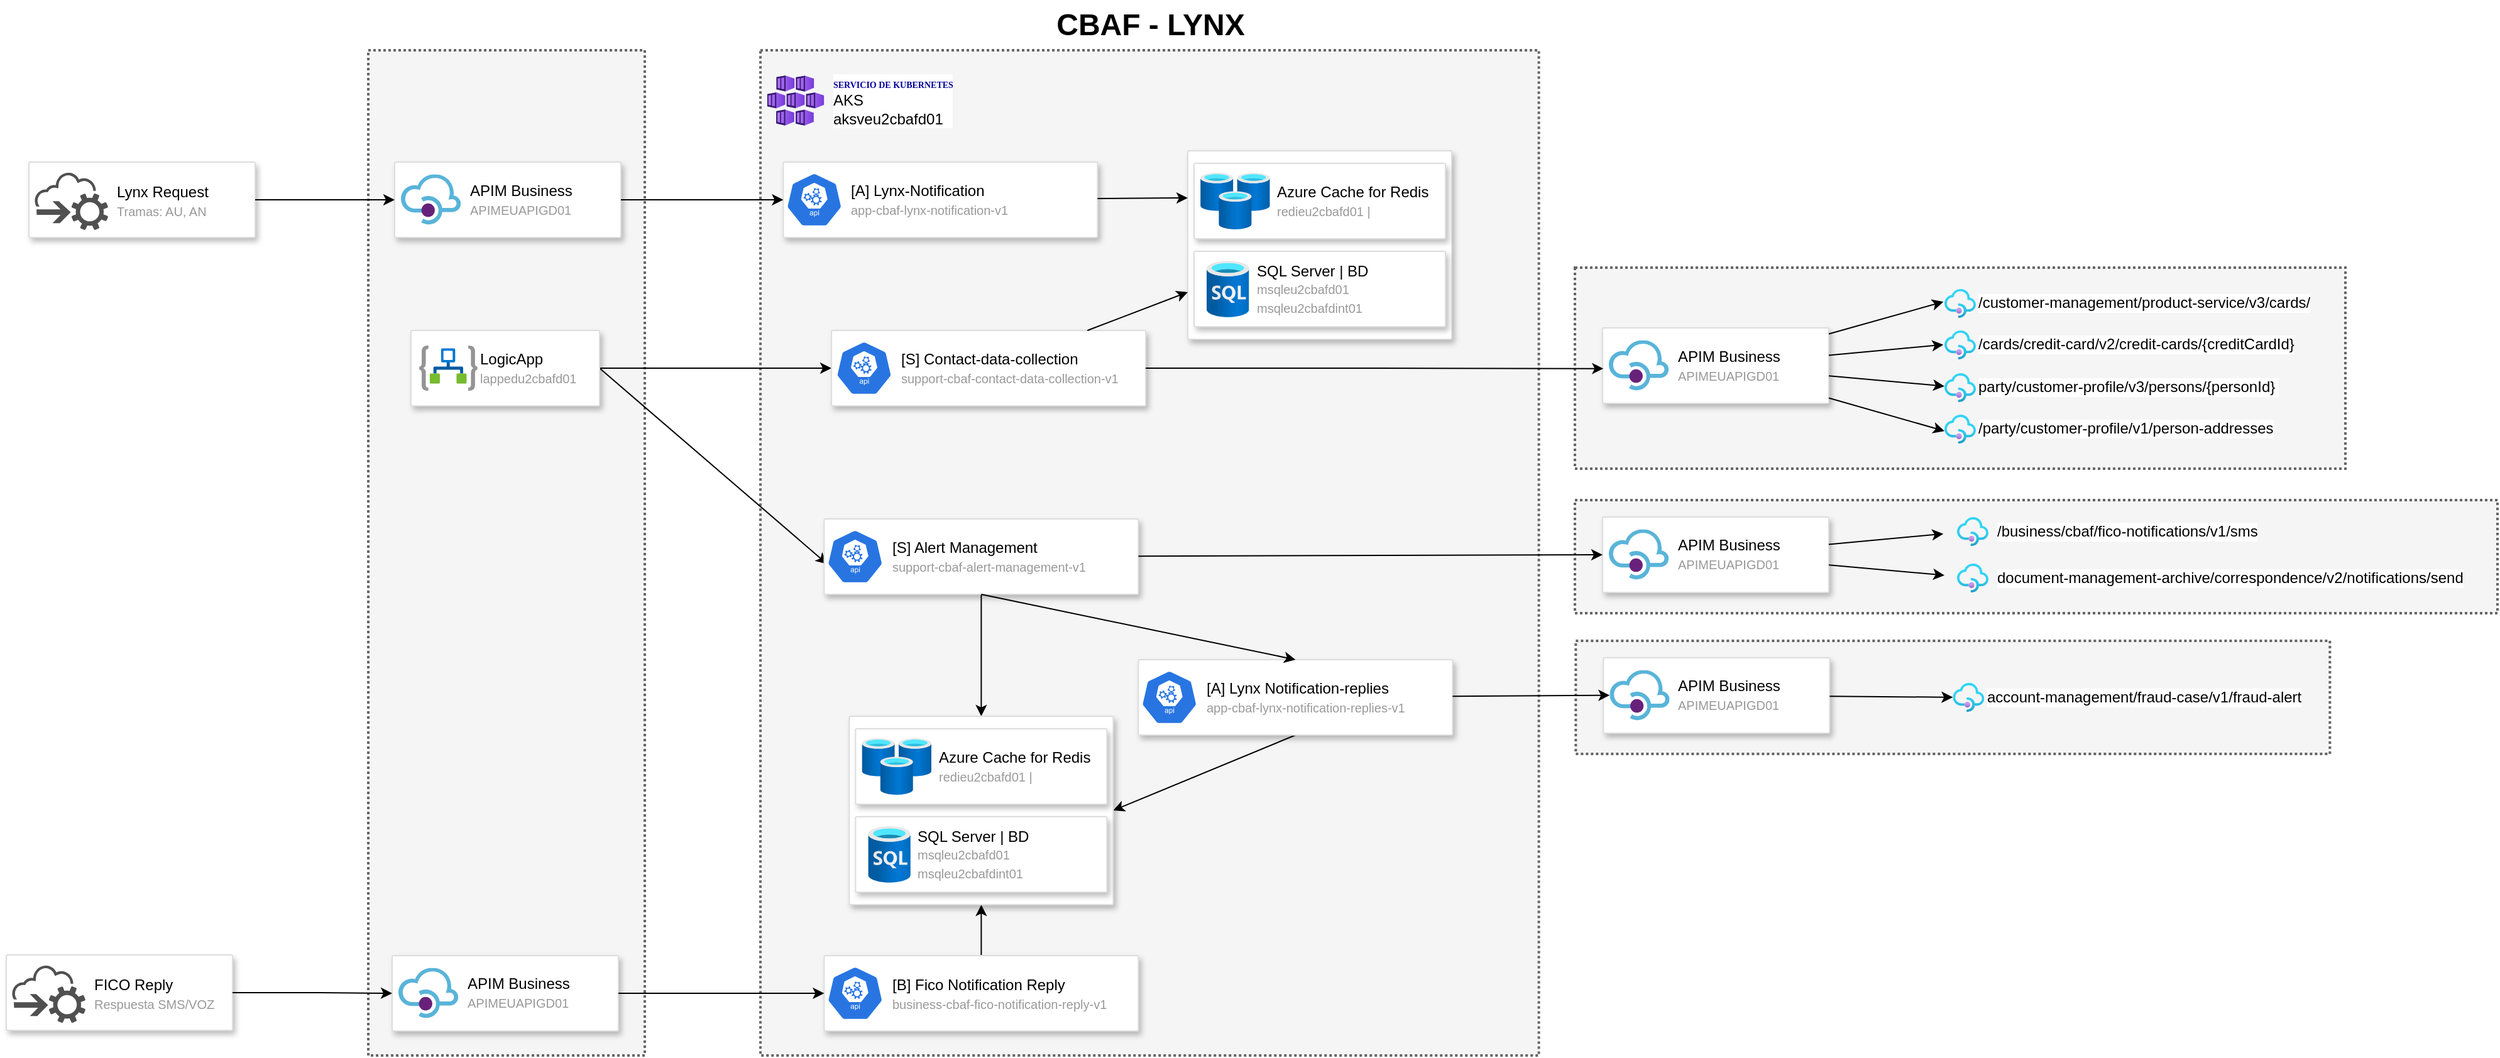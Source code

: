 <mxfile version="14.9.7" type="github">
  <diagram id="WI9T0HZ2pTsCkuznbFz-" name="Page-1">
    <mxGraphModel dx="2073" dy="1130" grid="1" gridSize="10" guides="1" tooltips="1" connect="1" arrows="1" fold="1" page="1" pageScale="1" pageWidth="1169" pageHeight="827" math="0" shadow="0">
      <root>
        <mxCell id="0" />
        <mxCell id="1" parent="0" />
        <mxCell id="G3yYhMuejMaAfneqyuiL-52" value="" style="rounded=0;arcSize=10;dashed=1;fillColor=#f5f5f5;dashPattern=1 1;strokeWidth=2;strokeColor=#666666;fontColor=#333333;" vertex="1" parent="1">
          <mxGeometry x="1248.69" y="560" width="600" height="90" as="geometry" />
        </mxCell>
        <mxCell id="G3yYhMuejMaAfneqyuiL-37" value="" style="rounded=0;arcSize=10;dashed=1;fillColor=#f5f5f5;dashPattern=1 1;strokeWidth=2;strokeColor=#666666;fontColor=#333333;" vertex="1" parent="1">
          <mxGeometry x="1248" y="448" width="734" height="90" as="geometry" />
        </mxCell>
        <mxCell id="G3yYhMuejMaAfneqyuiL-28" value="" style="rounded=0;arcSize=10;dashed=1;fillColor=#f5f5f5;dashPattern=1 1;strokeWidth=2;strokeColor=#666666;fontColor=#333333;" vertex="1" parent="1">
          <mxGeometry x="1248" y="263" width="613" height="160" as="geometry" />
        </mxCell>
        <mxCell id="HTBWJPI-Xw0OWPGAoJOs-42" value="" style="rounded=0;arcSize=10;dashed=1;fillColor=#f5f5f5;dashPattern=1 1;strokeWidth=2;strokeColor=#666666;fontColor=#333333;" parent="1" vertex="1">
          <mxGeometry x="600" y="90" width="619.31" height="800" as="geometry" />
        </mxCell>
        <mxCell id="VuLLu9dW_jVu6zIDgU6a-3" value="" style="rounded=0;arcSize=10;dashed=1;fillColor=#f5f5f5;dashPattern=1 1;strokeWidth=2;strokeColor=#666666;fontColor=#333333;" parent="1" vertex="1">
          <mxGeometry x="288" y="90" width="220" height="800" as="geometry" />
        </mxCell>
        <mxCell id="HTBWJPI-Xw0OWPGAoJOs-2" style="edgeStyle=orthogonalEdgeStyle;rounded=0;orthogonalLoop=1;jettySize=auto;html=1;entryX=0;entryY=0.5;entryDx=0;entryDy=0;" parent="1" source="cYQGMGTK55NSJaOS7iGO-19" target="cYQGMGTK55NSJaOS7iGO-5" edge="1">
          <mxGeometry relative="1" as="geometry">
            <mxPoint x="623" y="370.69" as="sourcePoint" />
            <mxPoint x="753.2" y="413.66" as="targetPoint" />
          </mxGeometry>
        </mxCell>
        <mxCell id="HTBWJPI-Xw0OWPGAoJOs-15" style="rounded=0;orthogonalLoop=1;jettySize=auto;html=1;entryX=0.005;entryY=0.63;entryDx=0;entryDy=0;entryPerimeter=0;exitX=1;exitY=0.5;exitDx=0;exitDy=0;" parent="1" source="cYQGMGTK55NSJaOS7iGO-19" target="cYQGMGTK55NSJaOS7iGO-9" edge="1">
          <mxGeometry relative="1" as="geometry">
            <mxPoint x="621" y="370.69" as="sourcePoint" />
            <mxPoint x="721" y="762" as="targetPoint" />
          </mxGeometry>
        </mxCell>
        <mxCell id="HTBWJPI-Xw0OWPGAoJOs-19" style="edgeStyle=none;rounded=0;orthogonalLoop=1;jettySize=auto;html=1;exitX=0.5;exitY=1;exitDx=0;exitDy=0;entryX=0.5;entryY=0;entryDx=0;entryDy=0;" parent="1" source="cYQGMGTK55NSJaOS7iGO-8" target="G3yYhMuejMaAfneqyuiL-63" edge="1">
          <mxGeometry relative="1" as="geometry">
            <mxPoint x="753.19" y="519" as="sourcePoint" />
            <mxPoint x="400" y="780.0" as="targetPoint" />
          </mxGeometry>
        </mxCell>
        <mxCell id="HTBWJPI-Xw0OWPGAoJOs-33" style="edgeStyle=none;rounded=0;jumpStyle=arc;orthogonalLoop=1;jettySize=auto;html=1;entryX=1;entryY=0.5;entryDx=0;entryDy=0;exitX=0.5;exitY=1;exitDx=0;exitDy=0;" parent="1" source="cYQGMGTK55NSJaOS7iGO-13" target="G3yYhMuejMaAfneqyuiL-63" edge="1">
          <mxGeometry relative="1" as="geometry">
            <mxPoint x="785.194" y="771" as="sourcePoint" />
            <mxPoint x="510" y="817.5" as="targetPoint" />
          </mxGeometry>
        </mxCell>
        <mxCell id="HTBWJPI-Xw0OWPGAoJOs-5" value="/customer-management/product-service/v3/cards/" style="aspect=fixed;html=1;points=[];align=left;image;fontSize=12;image=img/lib/azure2/app_services/API_Management_Services.svg;labelPosition=right;verticalLabelPosition=middle;verticalAlign=middle;" parent="1" vertex="1">
          <mxGeometry x="1542" y="279.92" width="25" height="23.07" as="geometry" />
        </mxCell>
        <mxCell id="HTBWJPI-Xw0OWPGAoJOs-6" value="/cards/credit-card/v2/credit-cards/{creditCardId}" style="aspect=fixed;html=1;points=[];align=left;image;fontSize=12;image=img/lib/azure2/app_services/API_Management_Services.svg;labelPosition=right;verticalLabelPosition=middle;verticalAlign=middle;" parent="1" vertex="1">
          <mxGeometry x="1542" y="312.92" width="25" height="23.07" as="geometry" />
        </mxCell>
        <mxCell id="HTBWJPI-Xw0OWPGAoJOs-7" value="party/customer-profile/v3/persons/{​​​​​personId}&amp;nbsp;" style="aspect=fixed;html=1;points=[];align=left;image;fontSize=12;image=img/lib/azure2/app_services/API_Management_Services.svg;labelPosition=right;verticalLabelPosition=middle;verticalAlign=middle;" parent="1" vertex="1">
          <mxGeometry x="1542" y="346.92" width="25" height="23.08" as="geometry" />
        </mxCell>
        <mxCell id="HTBWJPI-Xw0OWPGAoJOs-8" value="/party/customer-profile/v1/person-addresses" style="aspect=fixed;html=1;points=[];align=left;image;fontSize=12;image=img/lib/azure2/app_services/API_Management_Services.svg;labelPosition=right;verticalLabelPosition=middle;verticalAlign=middle;" parent="1" vertex="1">
          <mxGeometry x="1542" y="379.92" width="25" height="23.08" as="geometry" />
        </mxCell>
        <mxCell id="HTBWJPI-Xw0OWPGAoJOs-14" value="/business/cbaf/fico-notifications/v1/sms" style="aspect=fixed;html=1;points=[];align=left;image;fontSize=12;image=img/lib/azure2/app_services/API_Management_Services.svg;labelPosition=right;verticalLabelPosition=middle;verticalAlign=middle;spacingLeft=5;" parent="1" vertex="1">
          <mxGeometry x="1552" y="461.5" width="25" height="23.08" as="geometry" />
        </mxCell>
        <mxCell id="HTBWJPI-Xw0OWPGAoJOs-16" value="document-management-archive/correspondence/v2/notifications/send" style="aspect=fixed;html=1;points=[];align=left;image;fontSize=12;image=img/lib/azure2/app_services/API_Management_Services.svg;labelPosition=right;verticalLabelPosition=middle;verticalAlign=middle;spacingLeft=5;" parent="1" vertex="1">
          <mxGeometry x="1552" y="498.42" width="25" height="23.08" as="geometry" />
        </mxCell>
        <mxCell id="HTBWJPI-Xw0OWPGAoJOs-34" value="account-management/fraud-case/v1/fraud-alert" style="aspect=fixed;html=1;points=[];align=left;image;fontSize=12;image=img/lib/azure2/app_services/API_Management_Services.svg;labelPosition=right;verticalLabelPosition=middle;verticalAlign=middle;" parent="1" vertex="1">
          <mxGeometry x="1548.69" y="593.46" width="25" height="23.08" as="geometry" />
        </mxCell>
        <mxCell id="HTBWJPI-Xw0OWPGAoJOs-41" style="edgeStyle=none;rounded=0;jumpStyle=arc;orthogonalLoop=1;jettySize=auto;html=1;entryX=0.5;entryY=1;entryDx=0;entryDy=0;exitX=0.5;exitY=0;exitDx=0;exitDy=0;" parent="1" source="cYQGMGTK55NSJaOS7iGO-16" target="G3yYhMuejMaAfneqyuiL-63" edge="1">
          <mxGeometry relative="1" as="geometry">
            <mxPoint x="785.38" y="1311.95" as="sourcePoint" />
            <mxPoint x="455" y="1200.0" as="targetPoint" />
          </mxGeometry>
        </mxCell>
        <mxCell id="HTBWJPI-Xw0OWPGAoJOs-43" value="CBAF - LYNX" style="text;strokeColor=none;fillColor=none;html=1;fontSize=24;fontStyle=1;verticalAlign=middle;align=center;rounded=0;" parent="1" vertex="1">
          <mxGeometry x="600" y="50" width="619.31" height="40" as="geometry" />
        </mxCell>
        <mxCell id="VuLLu9dW_jVu6zIDgU6a-7" value="&lt;font style=&quot;line-height: 100% ; font-size: 7px&quot; face=&quot;Tahoma&quot; color=&quot;#000099&quot;&gt;&lt;b&gt;SERVICIO DE KUBERNETES&lt;/b&gt;&lt;/font&gt;&lt;br&gt;AKS&lt;br&gt;aksveu2cbafd01" style="aspect=fixed;html=1;points=[];align=left;image;fontSize=12;image=img/lib/azure2/compute/Kubernetes_Services.svg;labelPosition=right;verticalLabelPosition=middle;verticalAlign=middle;spacingLeft=5;" parent="1" vertex="1">
          <mxGeometry x="605.36" y="110" width="45.33" height="40" as="geometry" />
        </mxCell>
        <mxCell id="cRt9kAtt2LvQNoC4LiPY-4" value="" style="group" parent="1" vertex="1" connectable="0">
          <mxGeometry x="618.19" y="179" width="250" height="60" as="geometry" />
        </mxCell>
        <mxCell id="cRt9kAtt2LvQNoC4LiPY-1" value="" style="strokeColor=#dddddd;fillColor=#ffffff;shadow=1;strokeWidth=1;rounded=1;absoluteArcSize=1;arcSize=2;fontSize=12;fontColor=#9E9E9E;align=center;html=1;container=0;" parent="cRt9kAtt2LvQNoC4LiPY-4" vertex="1">
          <mxGeometry width="250.0" height="60" as="geometry" />
        </mxCell>
        <mxCell id="VuLLu9dW_jVu6zIDgU6a-4" value="&lt;font color=&quot;#000000&quot;&gt;[A] Lynx-Notification&lt;/font&gt;&lt;br&gt;&lt;font style=&quot;font-size: 10px&quot;&gt;app-cbaf-lynx-notification-v1&lt;/font&gt;" style="dashed=0;whitespace=wrap;fillColor=#2875E2;strokeColor=#ffffff;points=[[0.005,0.63,0],[0.1,0.2,0],[0.9,0.2,0],[0.5,0,0],[0.995,0.63,0],[0.72,0.99,0],[0.5,1,0],[0.28,0.99,0]];shape=mxgraph.kubernetes.icon;prIcon=api;html=1;spacingLeft=5;labelPosition=right;verticalLabelPosition=middle;align=left;verticalAlign=middle;fontColor=#999999;" parent="cRt9kAtt2LvQNoC4LiPY-4" vertex="1">
          <mxGeometry x="2.174" y="7.5" width="45" height="45" as="geometry" />
        </mxCell>
        <mxCell id="cYQGMGTK55NSJaOS7iGO-4" value="" style="group" parent="1" vertex="1" connectable="0">
          <mxGeometry x="656.52" y="313" width="250" height="60" as="geometry" />
        </mxCell>
        <mxCell id="cYQGMGTK55NSJaOS7iGO-5" value="" style="strokeColor=#dddddd;fillColor=#ffffff;shadow=1;strokeWidth=1;rounded=1;absoluteArcSize=1;arcSize=2;fontSize=12;fontColor=#9E9E9E;align=center;html=1;container=0;" parent="cYQGMGTK55NSJaOS7iGO-4" vertex="1">
          <mxGeometry width="250" height="60" as="geometry" />
        </mxCell>
        <mxCell id="cYQGMGTK55NSJaOS7iGO-6" value="&lt;font color=&quot;#000000&quot;&gt;[S] Contact-data-collection&lt;/font&gt;&lt;br&gt;&lt;font style=&quot;font-size: 10px&quot;&gt;support-cbaf-contact-data-collection-v1&lt;/font&gt;" style="dashed=0;whitespace=wrap;fillColor=#2875E2;strokeColor=#ffffff;points=[[0.005,0.63,0],[0.1,0.2,0],[0.9,0.2,0],[0.5,0,0],[0.995,0.63,0],[0.72,0.99,0],[0.5,1,0],[0.28,0.99,0]];shape=mxgraph.kubernetes.icon;prIcon=api;html=1;spacingLeft=5;labelPosition=right;verticalLabelPosition=middle;align=left;verticalAlign=middle;fontColor=#999999;" parent="cYQGMGTK55NSJaOS7iGO-4" vertex="1">
          <mxGeometry x="3.484" y="7.5" width="45" height="45" as="geometry" />
        </mxCell>
        <mxCell id="cYQGMGTK55NSJaOS7iGO-7" value="" style="group" parent="1" vertex="1" connectable="0">
          <mxGeometry x="650.69" y="463" width="250" height="60" as="geometry" />
        </mxCell>
        <mxCell id="cYQGMGTK55NSJaOS7iGO-8" value="" style="strokeColor=#dddddd;fillColor=#ffffff;shadow=1;strokeWidth=1;rounded=1;absoluteArcSize=1;arcSize=2;fontSize=12;fontColor=#9E9E9E;align=center;html=1;container=0;" parent="cYQGMGTK55NSJaOS7iGO-7" vertex="1">
          <mxGeometry width="250" height="60" as="geometry" />
        </mxCell>
        <mxCell id="cYQGMGTK55NSJaOS7iGO-9" value="&lt;font color=&quot;#000000&quot;&gt;[S] Alert Management&lt;/font&gt;&lt;br&gt;&lt;font style=&quot;font-size: 10px&quot;&gt;support-cbaf-alert-management-v1&lt;/font&gt;" style="dashed=0;whitespace=wrap;fillColor=#2875E2;strokeColor=#ffffff;points=[[0.005,0.63,0],[0.1,0.2,0],[0.9,0.2,0],[0.5,0,0],[0.995,0.63,0],[0.72,0.99,0],[0.5,1,0],[0.28,0.99,0]];shape=mxgraph.kubernetes.icon;prIcon=api;html=1;spacingLeft=5;labelPosition=right;verticalLabelPosition=middle;align=left;verticalAlign=middle;fontColor=#999999;" parent="cYQGMGTK55NSJaOS7iGO-7" vertex="1">
          <mxGeometry x="2.174" y="7.5" width="45" height="45" as="geometry" />
        </mxCell>
        <mxCell id="cYQGMGTK55NSJaOS7iGO-12" value="" style="group" parent="1" vertex="1" connectable="0">
          <mxGeometry x="900.69" y="575" width="250" height="60" as="geometry" />
        </mxCell>
        <mxCell id="cYQGMGTK55NSJaOS7iGO-13" value="" style="strokeColor=#dddddd;fillColor=#ffffff;shadow=1;strokeWidth=1;rounded=1;absoluteArcSize=1;arcSize=2;fontSize=12;fontColor=#9E9E9E;align=center;html=1;container=0;" parent="cYQGMGTK55NSJaOS7iGO-12" vertex="1">
          <mxGeometry width="250" height="60" as="geometry" />
        </mxCell>
        <mxCell id="cYQGMGTK55NSJaOS7iGO-14" value="&lt;font color=&quot;#000000&quot;&gt;[A] Lynx Notification-replies&lt;/font&gt;&lt;br&gt;&lt;font style=&quot;font-size: 10px&quot;&gt;app-cbaf-lynx-notification-replies-v1&lt;/font&gt;" style="dashed=0;whitespace=wrap;fillColor=#2875E2;strokeColor=#ffffff;points=[[0.005,0.63,0],[0.1,0.2,0],[0.9,0.2,0],[0.5,0,0],[0.995,0.63,0],[0.72,0.99,0],[0.5,1,0],[0.28,0.99,0]];shape=mxgraph.kubernetes.icon;prIcon=api;html=1;spacingLeft=5;labelPosition=right;verticalLabelPosition=middle;align=left;verticalAlign=middle;fontColor=#999999;" parent="cYQGMGTK55NSJaOS7iGO-12" vertex="1">
          <mxGeometry x="2.174" y="7.5" width="45" height="45" as="geometry" />
        </mxCell>
        <mxCell id="cYQGMGTK55NSJaOS7iGO-15" value="" style="group" parent="1" vertex="1" connectable="0">
          <mxGeometry x="650.69" y="810.5" width="250" height="60" as="geometry" />
        </mxCell>
        <mxCell id="cYQGMGTK55NSJaOS7iGO-16" value="" style="strokeColor=#dddddd;fillColor=#ffffff;shadow=1;strokeWidth=1;rounded=1;absoluteArcSize=1;arcSize=2;fontSize=12;fontColor=#9E9E9E;align=center;html=1;container=0;" parent="cYQGMGTK55NSJaOS7iGO-15" vertex="1">
          <mxGeometry width="250" height="60" as="geometry" />
        </mxCell>
        <mxCell id="cYQGMGTK55NSJaOS7iGO-17" value="&lt;font color=&quot;#000000&quot;&gt;[B] Fico Notification Reply&lt;/font&gt;&lt;br&gt;&lt;font style=&quot;font-size: 10px&quot;&gt;business-cbaf-fico-notification-reply-v1&lt;/font&gt;" style="dashed=0;whitespace=wrap;fillColor=#2875E2;strokeColor=#ffffff;points=[[0.005,0.63,0],[0.1,0.2,0],[0.9,0.2,0],[0.5,0,0],[0.995,0.63,0],[0.72,0.99,0],[0.5,1,0],[0.28,0.99,0]];shape=mxgraph.kubernetes.icon;prIcon=api;html=1;spacingLeft=5;labelPosition=right;verticalLabelPosition=middle;align=left;verticalAlign=middle;fontColor=#999999;" parent="cYQGMGTK55NSJaOS7iGO-15" vertex="1">
          <mxGeometry x="2.174" y="7.5" width="45" height="45" as="geometry" />
        </mxCell>
        <mxCell id="cYQGMGTK55NSJaOS7iGO-22" value="" style="group" parent="1" vertex="1" connectable="0">
          <mxGeometry x="322" y="313" width="150" height="60" as="geometry" />
        </mxCell>
        <mxCell id="cYQGMGTK55NSJaOS7iGO-19" value="" style="strokeColor=#dddddd;fillColor=#ffffff;shadow=1;strokeWidth=1;rounded=1;absoluteArcSize=1;arcSize=2;fontSize=12;fontColor=#9E9E9E;align=center;html=1;container=0;" parent="cYQGMGTK55NSJaOS7iGO-22" vertex="1">
          <mxGeometry width="150" height="60" as="geometry" />
        </mxCell>
        <mxCell id="cYQGMGTK55NSJaOS7iGO-21" value="LogicApp&lt;br&gt;&lt;font color=&quot;#999999&quot;&gt;&lt;span style=&quot;font-size: 10px&quot;&gt;lappedu2cbafd01&lt;/span&gt;&lt;/font&gt;" style="aspect=fixed;html=1;points=[];align=left;image;fontSize=12;image=img/lib/azure2/integration/Logic_Apps.svg;labelPosition=right;verticalLabelPosition=middle;verticalAlign=middle;" parent="cYQGMGTK55NSJaOS7iGO-22" vertex="1">
          <mxGeometry x="6.52" y="12" width="46.38" height="36" as="geometry" />
        </mxCell>
        <mxCell id="G3yYhMuejMaAfneqyuiL-6" value="" style="group" vertex="1" connectable="0" parent="1">
          <mxGeometry x="309" y="179" width="180" height="60" as="geometry" />
        </mxCell>
        <mxCell id="G3yYhMuejMaAfneqyuiL-2" value="" style="strokeColor=#dddddd;fillColor=#ffffff;shadow=1;strokeWidth=1;rounded=1;absoluteArcSize=1;arcSize=2;fontSize=12;fontColor=#9E9E9E;align=center;html=1;container=0;" vertex="1" parent="G3yYhMuejMaAfneqyuiL-6">
          <mxGeometry width="180" height="60" as="geometry" />
        </mxCell>
        <mxCell id="G3yYhMuejMaAfneqyuiL-4" value="APIM Business&lt;br&gt;&lt;font style=&quot;font-size: 10px&quot; color=&quot;#999999&quot;&gt;APIMEUAPIGD01&lt;/font&gt;" style="aspect=fixed;html=1;points=[];align=left;image;fontSize=12;image=img/lib/mscae/API_Management.svg;labelPosition=right;verticalLabelPosition=middle;verticalAlign=middle;spacingLeft=5;" vertex="1" parent="G3yYhMuejMaAfneqyuiL-6">
          <mxGeometry x="5" y="9.69" width="47.62" height="40" as="geometry" />
        </mxCell>
        <mxCell id="G3yYhMuejMaAfneqyuiL-10" value="" style="group" vertex="1" connectable="0" parent="1">
          <mxGeometry x="307" y="810.5" width="180" height="60" as="geometry" />
        </mxCell>
        <mxCell id="G3yYhMuejMaAfneqyuiL-11" value="" style="strokeColor=#dddddd;fillColor=#ffffff;shadow=1;strokeWidth=1;rounded=1;absoluteArcSize=1;arcSize=2;fontSize=12;fontColor=#9E9E9E;align=center;html=1;container=0;" vertex="1" parent="G3yYhMuejMaAfneqyuiL-10">
          <mxGeometry width="180" height="60" as="geometry" />
        </mxCell>
        <mxCell id="G3yYhMuejMaAfneqyuiL-12" value="APIM Business&lt;br&gt;&lt;font style=&quot;font-size: 10px&quot; color=&quot;#999999&quot;&gt;APIMEUAPIGD01&lt;/font&gt;" style="aspect=fixed;html=1;points=[];align=left;image;fontSize=12;image=img/lib/mscae/API_Management.svg;labelPosition=right;verticalLabelPosition=middle;verticalAlign=middle;spacingLeft=5;" vertex="1" parent="G3yYhMuejMaAfneqyuiL-10">
          <mxGeometry x="5" y="9.69" width="47.62" height="40" as="geometry" />
        </mxCell>
        <mxCell id="G3yYhMuejMaAfneqyuiL-16" value="" style="group" vertex="1" connectable="0" parent="1">
          <mxGeometry x="18" y="179" width="180" height="60" as="geometry" />
        </mxCell>
        <mxCell id="G3yYhMuejMaAfneqyuiL-14" value="" style="strokeColor=#dddddd;fillColor=#ffffff;shadow=1;strokeWidth=1;rounded=1;absoluteArcSize=1;arcSize=2;fontSize=12;fontColor=#9E9E9E;align=center;html=1;container=0;" vertex="1" parent="G3yYhMuejMaAfneqyuiL-16">
          <mxGeometry width="180" height="60" as="geometry" />
        </mxCell>
        <mxCell id="VuLLu9dW_jVu6zIDgU6a-1" value="Lynx Request&lt;br&gt;&lt;font style=&quot;font-size: 10px&quot; color=&quot;#999999&quot;&gt;Tramas: AU, AN&lt;/font&gt;" style="pointerEvents=1;shadow=0;dashed=0;html=1;strokeColor=none;fillColor=#505050;labelPosition=right;verticalLabelPosition=middle;outlineConnect=0;verticalAlign=middle;align=left;shape=mxgraph.office.clouds.cloud_service_request;spacingLeft=5;" parent="G3yYhMuejMaAfneqyuiL-16" vertex="1">
          <mxGeometry x="4.31" y="8" width="58.65" height="46" as="geometry" />
        </mxCell>
        <mxCell id="G3yYhMuejMaAfneqyuiL-20" style="edgeStyle=orthogonalEdgeStyle;rounded=0;orthogonalLoop=1;jettySize=auto;html=1;entryX=0;entryY=0.5;entryDx=0;entryDy=0;" edge="1" parent="1" source="G3yYhMuejMaAfneqyuiL-14" target="G3yYhMuejMaAfneqyuiL-2">
          <mxGeometry relative="1" as="geometry" />
        </mxCell>
        <mxCell id="G3yYhMuejMaAfneqyuiL-21" style="edgeStyle=orthogonalEdgeStyle;rounded=0;orthogonalLoop=1;jettySize=auto;html=1;entryX=0;entryY=0.5;entryDx=0;entryDy=0;" edge="1" parent="1" source="G3yYhMuejMaAfneqyuiL-2" target="cRt9kAtt2LvQNoC4LiPY-1">
          <mxGeometry relative="1" as="geometry" />
        </mxCell>
        <mxCell id="G3yYhMuejMaAfneqyuiL-22" value="" style="group" vertex="1" connectable="0" parent="1">
          <mxGeometry y="810" width="180" height="60" as="geometry" />
        </mxCell>
        <mxCell id="G3yYhMuejMaAfneqyuiL-23" value="" style="strokeColor=#dddddd;fillColor=#ffffff;shadow=1;strokeWidth=1;rounded=1;absoluteArcSize=1;arcSize=2;fontSize=12;fontColor=#9E9E9E;align=center;html=1;container=0;" vertex="1" parent="G3yYhMuejMaAfneqyuiL-22">
          <mxGeometry width="180" height="60" as="geometry" />
        </mxCell>
        <mxCell id="G3yYhMuejMaAfneqyuiL-24" value="FICO Reply&lt;br&gt;&lt;font style=&quot;font-size: 10px&quot; color=&quot;#999999&quot;&gt;Respuesta SMS/VOZ&lt;/font&gt;" style="pointerEvents=1;shadow=0;dashed=0;html=1;strokeColor=none;fillColor=#505050;labelPosition=right;verticalLabelPosition=middle;outlineConnect=0;verticalAlign=middle;align=left;shape=mxgraph.office.clouds.cloud_service_request;spacingLeft=5;" vertex="1" parent="G3yYhMuejMaAfneqyuiL-22">
          <mxGeometry x="4.31" y="8" width="58.65" height="46" as="geometry" />
        </mxCell>
        <mxCell id="G3yYhMuejMaAfneqyuiL-26" style="edgeStyle=orthogonalEdgeStyle;rounded=0;orthogonalLoop=1;jettySize=auto;html=1;entryX=0;entryY=0.5;entryDx=0;entryDy=0;" edge="1" parent="1" source="G3yYhMuejMaAfneqyuiL-23" target="G3yYhMuejMaAfneqyuiL-11">
          <mxGeometry relative="1" as="geometry" />
        </mxCell>
        <mxCell id="G3yYhMuejMaAfneqyuiL-27" style="edgeStyle=orthogonalEdgeStyle;rounded=0;orthogonalLoop=1;jettySize=auto;html=1;entryX=0;entryY=0.5;entryDx=0;entryDy=0;" edge="1" parent="1" source="G3yYhMuejMaAfneqyuiL-11" target="cYQGMGTK55NSJaOS7iGO-16">
          <mxGeometry relative="1" as="geometry" />
        </mxCell>
        <mxCell id="G3yYhMuejMaAfneqyuiL-29" value="" style="group" vertex="1" connectable="0" parent="1">
          <mxGeometry x="1270" y="311" width="180" height="60" as="geometry" />
        </mxCell>
        <mxCell id="G3yYhMuejMaAfneqyuiL-30" value="" style="strokeColor=#dddddd;fillColor=#ffffff;shadow=1;strokeWidth=1;rounded=1;absoluteArcSize=1;arcSize=2;fontSize=12;fontColor=#9E9E9E;align=center;html=1;container=0;" vertex="1" parent="G3yYhMuejMaAfneqyuiL-29">
          <mxGeometry width="180" height="60" as="geometry" />
        </mxCell>
        <mxCell id="G3yYhMuejMaAfneqyuiL-31" value="APIM Business&lt;br&gt;&lt;font style=&quot;font-size: 10px&quot; color=&quot;#999999&quot;&gt;APIMEUAPIGD01&lt;/font&gt;" style="aspect=fixed;html=1;points=[];align=left;image;fontSize=12;image=img/lib/mscae/API_Management.svg;labelPosition=right;verticalLabelPosition=middle;verticalAlign=middle;spacingLeft=5;" vertex="1" parent="G3yYhMuejMaAfneqyuiL-29">
          <mxGeometry x="5" y="9.69" width="47.62" height="40" as="geometry" />
        </mxCell>
        <mxCell id="G3yYhMuejMaAfneqyuiL-32" style="edgeStyle=orthogonalEdgeStyle;rounded=0;orthogonalLoop=1;jettySize=auto;html=1;entryX=-0.091;entryY=0.566;entryDx=0;entryDy=0;entryPerimeter=0;" edge="1" parent="1" source="cYQGMGTK55NSJaOS7iGO-5" target="G3yYhMuejMaAfneqyuiL-31">
          <mxGeometry relative="1" as="geometry" />
        </mxCell>
        <mxCell id="G3yYhMuejMaAfneqyuiL-33" style="rounded=0;orthogonalLoop=1;jettySize=auto;html=1;entryX=-0.033;entryY=0.444;entryDx=0;entryDy=0;entryPerimeter=0;" edge="1" parent="1" source="G3yYhMuejMaAfneqyuiL-30" target="HTBWJPI-Xw0OWPGAoJOs-5">
          <mxGeometry relative="1" as="geometry" />
        </mxCell>
        <mxCell id="G3yYhMuejMaAfneqyuiL-34" style="rounded=0;orthogonalLoop=1;jettySize=auto;html=1;entryX=-0.033;entryY=0.495;entryDx=0;entryDy=0;entryPerimeter=0;" edge="1" parent="1" source="G3yYhMuejMaAfneqyuiL-30" target="HTBWJPI-Xw0OWPGAoJOs-6">
          <mxGeometry relative="1" as="geometry" />
        </mxCell>
        <mxCell id="G3yYhMuejMaAfneqyuiL-35" style="rounded=0;orthogonalLoop=1;jettySize=auto;html=1;" edge="1" parent="1" source="G3yYhMuejMaAfneqyuiL-30" target="HTBWJPI-Xw0OWPGAoJOs-7">
          <mxGeometry relative="1" as="geometry" />
        </mxCell>
        <mxCell id="G3yYhMuejMaAfneqyuiL-36" style="rounded=0;orthogonalLoop=1;jettySize=auto;html=1;entryX=0;entryY=0.567;entryDx=0;entryDy=0;entryPerimeter=0;" edge="1" parent="1" source="G3yYhMuejMaAfneqyuiL-30" target="HTBWJPI-Xw0OWPGAoJOs-8">
          <mxGeometry relative="1" as="geometry" />
        </mxCell>
        <mxCell id="G3yYhMuejMaAfneqyuiL-42" value="" style="group" vertex="1" connectable="0" parent="1">
          <mxGeometry x="1270" y="461.5" width="180" height="60" as="geometry" />
        </mxCell>
        <mxCell id="G3yYhMuejMaAfneqyuiL-43" value="" style="strokeColor=#dddddd;fillColor=#ffffff;shadow=1;strokeWidth=1;rounded=1;absoluteArcSize=1;arcSize=2;fontSize=12;fontColor=#9E9E9E;align=center;html=1;container=0;" vertex="1" parent="G3yYhMuejMaAfneqyuiL-42">
          <mxGeometry width="180" height="60" as="geometry" />
        </mxCell>
        <mxCell id="G3yYhMuejMaAfneqyuiL-44" value="APIM Business&lt;br&gt;&lt;font style=&quot;font-size: 10px&quot; color=&quot;#999999&quot;&gt;APIMEUAPIGD01&lt;/font&gt;" style="aspect=fixed;html=1;points=[];align=left;image;fontSize=12;image=img/lib/mscae/API_Management.svg;labelPosition=right;verticalLabelPosition=middle;verticalAlign=middle;spacingLeft=5;" vertex="1" parent="G3yYhMuejMaAfneqyuiL-42">
          <mxGeometry x="5" y="9.69" width="47.62" height="40" as="geometry" />
        </mxCell>
        <mxCell id="G3yYhMuejMaAfneqyuiL-46" style="rounded=0;orthogonalLoop=1;jettySize=auto;html=1;entryX=-0.033;entryY=0.495;entryDx=0;entryDy=0;entryPerimeter=0;" edge="1" parent="1" source="G3yYhMuejMaAfneqyuiL-43">
          <mxGeometry relative="1" as="geometry">
            <mxPoint x="1541.175" y="474.84" as="targetPoint" />
          </mxGeometry>
        </mxCell>
        <mxCell id="G3yYhMuejMaAfneqyuiL-47" style="rounded=0;orthogonalLoop=1;jettySize=auto;html=1;" edge="1" parent="1" source="G3yYhMuejMaAfneqyuiL-43">
          <mxGeometry relative="1" as="geometry">
            <mxPoint x="1542" y="507.838" as="targetPoint" />
          </mxGeometry>
        </mxCell>
        <mxCell id="G3yYhMuejMaAfneqyuiL-49" style="edgeStyle=none;rounded=0;orthogonalLoop=1;jettySize=auto;html=1;entryX=0;entryY=0.5;entryDx=0;entryDy=0;" edge="1" parent="1" source="cYQGMGTK55NSJaOS7iGO-8" target="G3yYhMuejMaAfneqyuiL-43">
          <mxGeometry relative="1" as="geometry" />
        </mxCell>
        <mxCell id="G3yYhMuejMaAfneqyuiL-55" value="" style="group" vertex="1" connectable="0" parent="1">
          <mxGeometry x="1270.69" y="573.5" width="180" height="60" as="geometry" />
        </mxCell>
        <mxCell id="G3yYhMuejMaAfneqyuiL-56" value="" style="strokeColor=#dddddd;fillColor=#ffffff;shadow=1;strokeWidth=1;rounded=1;absoluteArcSize=1;arcSize=2;fontSize=12;fontColor=#9E9E9E;align=center;html=1;container=0;" vertex="1" parent="G3yYhMuejMaAfneqyuiL-55">
          <mxGeometry width="180" height="60" as="geometry" />
        </mxCell>
        <mxCell id="G3yYhMuejMaAfneqyuiL-57" value="APIM Business&lt;br&gt;&lt;font style=&quot;font-size: 10px&quot; color=&quot;#999999&quot;&gt;APIMEUAPIGD01&lt;/font&gt;" style="aspect=fixed;html=1;points=[];align=left;image;fontSize=12;image=img/lib/mscae/API_Management.svg;labelPosition=right;verticalLabelPosition=middle;verticalAlign=middle;spacingLeft=5;" vertex="1" parent="G3yYhMuejMaAfneqyuiL-55">
          <mxGeometry x="5" y="9.69" width="47.62" height="40" as="geometry" />
        </mxCell>
        <mxCell id="G3yYhMuejMaAfneqyuiL-60" style="edgeStyle=none;rounded=0;orthogonalLoop=1;jettySize=auto;html=1;" edge="1" parent="1" source="G3yYhMuejMaAfneqyuiL-56" target="HTBWJPI-Xw0OWPGAoJOs-34">
          <mxGeometry relative="1" as="geometry" />
        </mxCell>
        <mxCell id="G3yYhMuejMaAfneqyuiL-61" style="edgeStyle=none;rounded=0;orthogonalLoop=1;jettySize=auto;html=1;" edge="1" parent="1" source="cYQGMGTK55NSJaOS7iGO-13" target="G3yYhMuejMaAfneqyuiL-57">
          <mxGeometry relative="1" as="geometry" />
        </mxCell>
        <mxCell id="G3yYhMuejMaAfneqyuiL-65" value="" style="group" vertex="1" connectable="0" parent="1">
          <mxGeometry x="670.69" y="620" width="210" height="150" as="geometry" />
        </mxCell>
        <mxCell id="G3yYhMuejMaAfneqyuiL-63" value="" style="strokeColor=#dddddd;fillColor=#ffffff;shadow=1;strokeWidth=1;rounded=1;absoluteArcSize=1;arcSize=2;fontSize=12;fontColor=#9E9E9E;align=center;html=1;container=0;" vertex="1" parent="G3yYhMuejMaAfneqyuiL-65">
          <mxGeometry width="210" height="150" as="geometry" />
        </mxCell>
        <mxCell id="vDqZT1Ot-bRQGCFCKG4W-3" value="" style="group" parent="G3yYhMuejMaAfneqyuiL-65" vertex="1" connectable="0">
          <mxGeometry x="5" y="10" width="200" height="60" as="geometry" />
        </mxCell>
        <mxCell id="vDqZT1Ot-bRQGCFCKG4W-4" value="" style="strokeColor=#dddddd;fillColor=#ffffff;shadow=1;strokeWidth=1;rounded=1;absoluteArcSize=1;arcSize=2;fontSize=12;fontColor=#9E9E9E;align=center;html=1;container=0;" parent="vDqZT1Ot-bRQGCFCKG4W-3" vertex="1">
          <mxGeometry width="200" height="60" as="geometry" />
        </mxCell>
        <mxCell id="vDqZT1Ot-bRQGCFCKG4W-5" value="Azure Cache for Redis&lt;br&gt;&lt;font style=&quot;font-size: 10px&quot; color=&quot;#999999&quot;&gt;r&lt;font style=&quot;font-size: 10px&quot;&gt;edieu2cbafd01 |&lt;/font&gt;&amp;nbsp;&lt;/font&gt;" style="aspect=fixed;html=1;points=[];align=left;image;fontSize=12;image=img/lib/azure2/databases/Cache_Redis.svg;labelPosition=right;verticalLabelPosition=middle;verticalAlign=middle;spacingLeft=4;" parent="vDqZT1Ot-bRQGCFCKG4W-3" vertex="1">
          <mxGeometry x="5" y="7.5" width="55.39" height="45" as="geometry" />
        </mxCell>
        <mxCell id="vDqZT1Ot-bRQGCFCKG4W-6" value="" style="group" parent="G3yYhMuejMaAfneqyuiL-65" vertex="1" connectable="0">
          <mxGeometry x="5" y="80" width="200" height="60" as="geometry" />
        </mxCell>
        <mxCell id="vDqZT1Ot-bRQGCFCKG4W-7" value="" style="strokeColor=#dddddd;fillColor=#ffffff;shadow=1;strokeWidth=1;rounded=1;absoluteArcSize=1;arcSize=2;fontSize=12;fontColor=#9E9E9E;align=center;html=1;container=0;" parent="vDqZT1Ot-bRQGCFCKG4W-6" vertex="1">
          <mxGeometry width="200" height="60" as="geometry" />
        </mxCell>
        <mxCell id="vDqZT1Ot-bRQGCFCKG4W-8" value="SQL Server | BD&lt;br style=&quot;font-size: 12px&quot;&gt;&lt;font style=&quot;font-size: 10px&quot; color=&quot;#999999&quot;&gt;msqleu2cbafd01 &lt;br&gt;msqleu2cbafdint01&lt;/font&gt;" style="aspect=fixed;html=1;points=[];align=left;image;fontSize=12;image=img/lib/azure2/databases/SQL_Database.svg;labelPosition=right;verticalLabelPosition=middle;verticalAlign=middle;spacingLeft=4;" parent="vDqZT1Ot-bRQGCFCKG4W-6" vertex="1">
          <mxGeometry x="10" y="7.5" width="33.75" height="45" as="geometry" />
        </mxCell>
        <mxCell id="G3yYhMuejMaAfneqyuiL-66" value="" style="group" vertex="1" connectable="0" parent="1">
          <mxGeometry x="940" y="170" width="210" height="150" as="geometry" />
        </mxCell>
        <mxCell id="G3yYhMuejMaAfneqyuiL-67" value="" style="strokeColor=#dddddd;fillColor=#ffffff;shadow=1;strokeWidth=1;rounded=1;absoluteArcSize=1;arcSize=2;fontSize=12;fontColor=#9E9E9E;align=center;html=1;container=0;" vertex="1" parent="G3yYhMuejMaAfneqyuiL-66">
          <mxGeometry width="210" height="150" as="geometry" />
        </mxCell>
        <mxCell id="G3yYhMuejMaAfneqyuiL-68" value="" style="group" vertex="1" connectable="0" parent="G3yYhMuejMaAfneqyuiL-66">
          <mxGeometry x="5" y="10" width="200" height="60" as="geometry" />
        </mxCell>
        <mxCell id="G3yYhMuejMaAfneqyuiL-69" value="" style="strokeColor=#dddddd;fillColor=#ffffff;shadow=1;strokeWidth=1;rounded=1;absoluteArcSize=1;arcSize=2;fontSize=12;fontColor=#9E9E9E;align=center;html=1;container=0;" vertex="1" parent="G3yYhMuejMaAfneqyuiL-68">
          <mxGeometry width="200" height="60" as="geometry" />
        </mxCell>
        <mxCell id="G3yYhMuejMaAfneqyuiL-70" value="Azure Cache for Redis&lt;br&gt;&lt;font style=&quot;font-size: 10px&quot; color=&quot;#999999&quot;&gt;r&lt;font style=&quot;font-size: 10px&quot;&gt;edieu2cbafd01 |&lt;/font&gt;&amp;nbsp;&lt;/font&gt;" style="aspect=fixed;html=1;points=[];align=left;image;fontSize=12;image=img/lib/azure2/databases/Cache_Redis.svg;labelPosition=right;verticalLabelPosition=middle;verticalAlign=middle;spacingLeft=4;" vertex="1" parent="G3yYhMuejMaAfneqyuiL-68">
          <mxGeometry x="5" y="7.5" width="55.39" height="45" as="geometry" />
        </mxCell>
        <mxCell id="G3yYhMuejMaAfneqyuiL-71" value="" style="group" vertex="1" connectable="0" parent="G3yYhMuejMaAfneqyuiL-66">
          <mxGeometry x="5" y="80" width="200" height="60" as="geometry" />
        </mxCell>
        <mxCell id="G3yYhMuejMaAfneqyuiL-72" value="" style="strokeColor=#dddddd;fillColor=#ffffff;shadow=1;strokeWidth=1;rounded=1;absoluteArcSize=1;arcSize=2;fontSize=12;fontColor=#9E9E9E;align=center;html=1;container=0;" vertex="1" parent="G3yYhMuejMaAfneqyuiL-71">
          <mxGeometry width="200" height="60" as="geometry" />
        </mxCell>
        <mxCell id="G3yYhMuejMaAfneqyuiL-73" value="SQL Server | BD&lt;br style=&quot;font-size: 12px&quot;&gt;&lt;font style=&quot;font-size: 10px&quot; color=&quot;#999999&quot;&gt;msqleu2cbafd01 &lt;br&gt;msqleu2cbafdint01&lt;/font&gt;" style="aspect=fixed;html=1;points=[];align=left;image;fontSize=12;image=img/lib/azure2/databases/SQL_Database.svg;labelPosition=right;verticalLabelPosition=middle;verticalAlign=middle;spacingLeft=4;" vertex="1" parent="G3yYhMuejMaAfneqyuiL-71">
          <mxGeometry x="10" y="7.5" width="33.75" height="45" as="geometry" />
        </mxCell>
        <mxCell id="G3yYhMuejMaAfneqyuiL-75" style="edgeStyle=none;rounded=0;orthogonalLoop=1;jettySize=auto;html=1;entryX=0;entryY=0.25;entryDx=0;entryDy=0;" edge="1" parent="1" source="cRt9kAtt2LvQNoC4LiPY-1" target="G3yYhMuejMaAfneqyuiL-67">
          <mxGeometry relative="1" as="geometry" />
        </mxCell>
        <mxCell id="G3yYhMuejMaAfneqyuiL-76" style="edgeStyle=none;rounded=0;orthogonalLoop=1;jettySize=auto;html=1;entryX=0;entryY=0.75;entryDx=0;entryDy=0;" edge="1" parent="1" source="cYQGMGTK55NSJaOS7iGO-5" target="G3yYhMuejMaAfneqyuiL-67">
          <mxGeometry relative="1" as="geometry" />
        </mxCell>
        <mxCell id="HTBWJPI-Xw0OWPGAoJOs-29" style="edgeStyle=none;rounded=0;jumpStyle=arc;orthogonalLoop=1;jettySize=auto;html=1;entryX=0.5;entryY=0;entryDx=0;entryDy=0;exitX=0.5;exitY=1;exitDx=0;exitDy=0;" parent="1" source="cYQGMGTK55NSJaOS7iGO-8" target="cYQGMGTK55NSJaOS7iGO-13" edge="1">
          <mxGeometry relative="1" as="geometry">
            <mxPoint x="767.401" y="519" as="sourcePoint" />
            <mxPoint x="920.565" y="810" as="targetPoint" />
          </mxGeometry>
        </mxCell>
      </root>
    </mxGraphModel>
  </diagram>
</mxfile>
